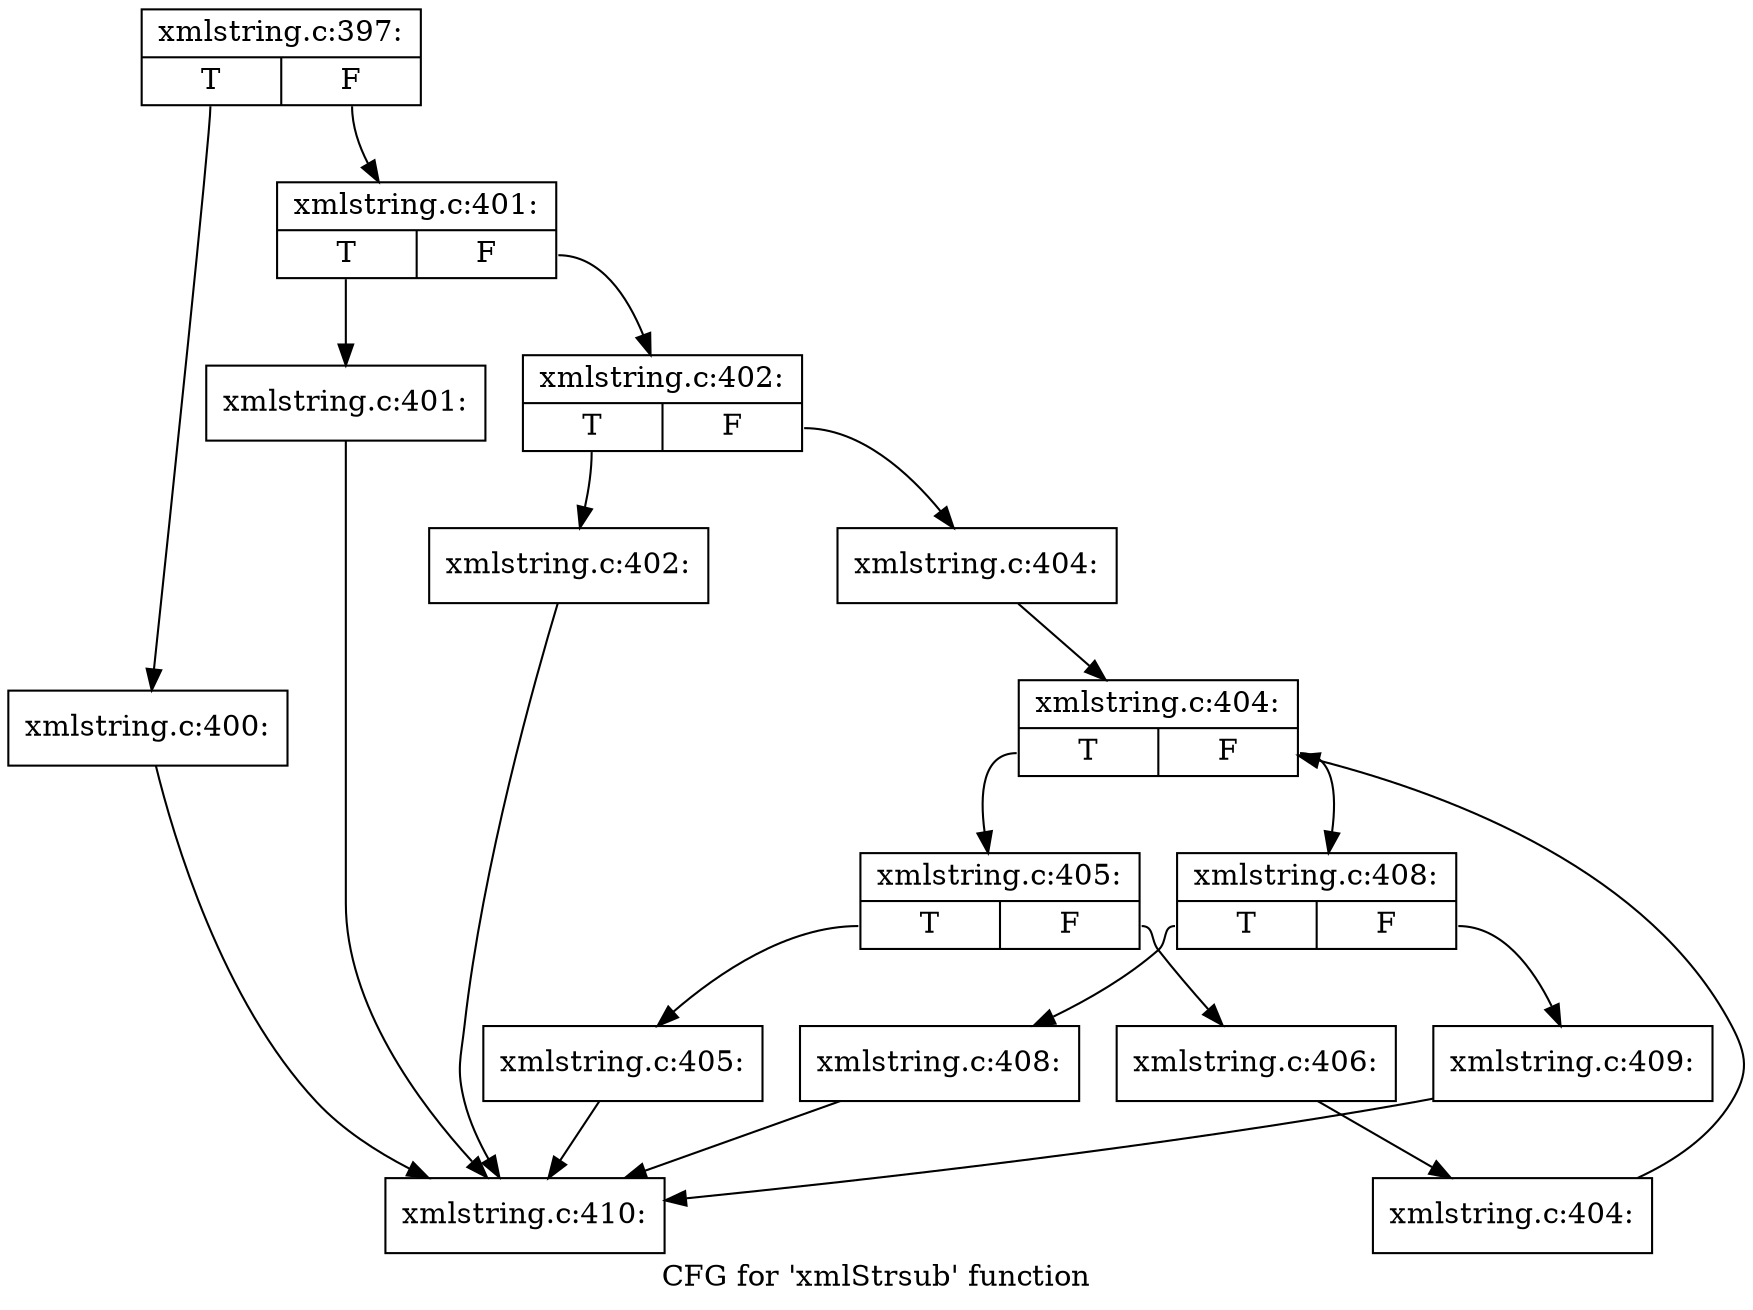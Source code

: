 digraph "CFG for 'xmlStrsub' function" {
	label="CFG for 'xmlStrsub' function";

	Node0x38bf440 [shape=record,label="{xmlstring.c:397:|{<s0>T|<s1>F}}"];
	Node0x38bf440:s0 -> Node0x38c0390;
	Node0x38bf440:s1 -> Node0x38c03e0;
	Node0x38c0390 [shape=record,label="{xmlstring.c:400:}"];
	Node0x38c0390 -> Node0x38dc730;
	Node0x38c03e0 [shape=record,label="{xmlstring.c:401:|{<s0>T|<s1>F}}"];
	Node0x38c03e0:s0 -> Node0x38c0840;
	Node0x38c03e0:s1 -> Node0x38c0890;
	Node0x38c0840 [shape=record,label="{xmlstring.c:401:}"];
	Node0x38c0840 -> Node0x38dc730;
	Node0x38c0890 [shape=record,label="{xmlstring.c:402:|{<s0>T|<s1>F}}"];
	Node0x38c0890:s0 -> Node0x38e5380;
	Node0x38c0890:s1 -> Node0x38e53d0;
	Node0x38e5380 [shape=record,label="{xmlstring.c:402:}"];
	Node0x38e5380 -> Node0x38dc730;
	Node0x38e53d0 [shape=record,label="{xmlstring.c:404:}"];
	Node0x38e53d0 -> Node0x38e5960;
	Node0x38e5960 [shape=record,label="{xmlstring.c:404:|{<s0>T|<s1>F}}"];
	Node0x38e5960:s0 -> Node0x38e5c40;
	Node0x38e5960:s1 -> Node0x38e57c0;
	Node0x38e5c40 [shape=record,label="{xmlstring.c:405:|{<s0>T|<s1>F}}"];
	Node0x38e5c40:s0 -> Node0x38e5fe0;
	Node0x38e5c40:s1 -> Node0x38e6030;
	Node0x38e5fe0 [shape=record,label="{xmlstring.c:405:}"];
	Node0x38e5fe0 -> Node0x38dc730;
	Node0x38e6030 [shape=record,label="{xmlstring.c:406:}"];
	Node0x38e6030 -> Node0x38e5bb0;
	Node0x38e5bb0 [shape=record,label="{xmlstring.c:404:}"];
	Node0x38e5bb0 -> Node0x38e5960;
	Node0x38e57c0 [shape=record,label="{xmlstring.c:408:|{<s0>T|<s1>F}}"];
	Node0x38e57c0:s0 -> Node0x38e6980;
	Node0x38e57c0:s1 -> Node0x38e69d0;
	Node0x38e6980 [shape=record,label="{xmlstring.c:408:}"];
	Node0x38e6980 -> Node0x38dc730;
	Node0x38e69d0 [shape=record,label="{xmlstring.c:409:}"];
	Node0x38e69d0 -> Node0x38dc730;
	Node0x38dc730 [shape=record,label="{xmlstring.c:410:}"];
}
